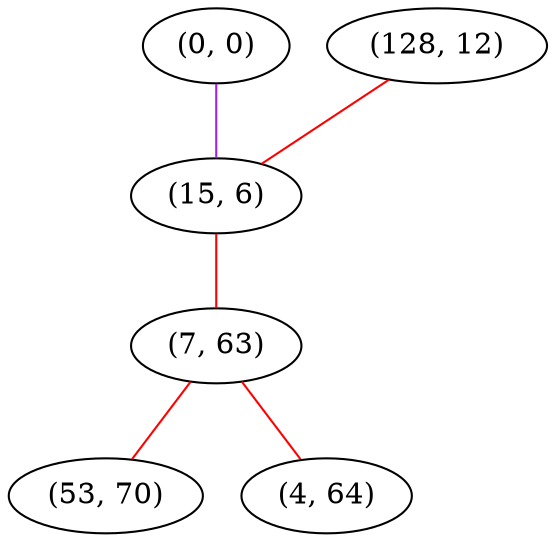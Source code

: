 graph "" {
"(0, 0)";
"(128, 12)";
"(15, 6)";
"(7, 63)";
"(53, 70)";
"(4, 64)";
"(0, 0)" -- "(15, 6)"  [color=purple, key=0, weight=4];
"(128, 12)" -- "(15, 6)"  [color=red, key=0, weight=1];
"(15, 6)" -- "(7, 63)"  [color=red, key=0, weight=1];
"(7, 63)" -- "(53, 70)"  [color=red, key=0, weight=1];
"(7, 63)" -- "(4, 64)"  [color=red, key=0, weight=1];
}
